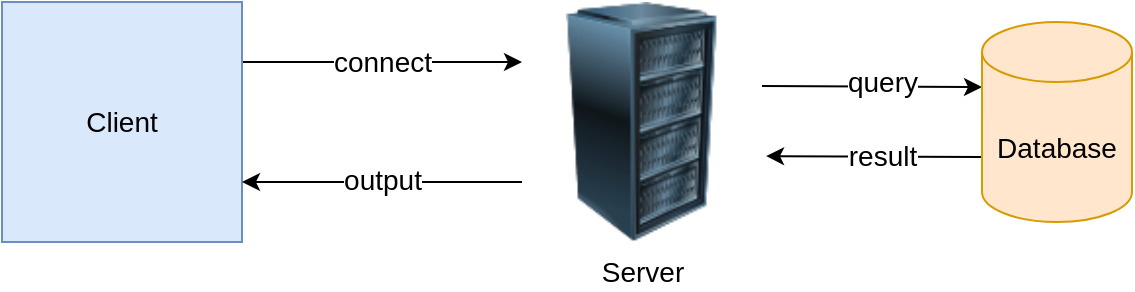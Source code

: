 <mxfile>
    <diagram id="j_Ghdna1Jv544Nra6jJN" name="Page-1">
        <mxGraphModel dx="832" dy="465" grid="0" gridSize="10" guides="1" tooltips="1" connect="1" arrows="1" fold="1" page="1" pageScale="1" pageWidth="850" pageHeight="1100" math="0" shadow="0">
            <root>
                <mxCell id="0"/>
                <mxCell id="1" parent="0"/>
                <mxCell id="9" style="edgeStyle=none;html=1;exitX=1;exitY=0.25;exitDx=0;exitDy=0;entryX=0;entryY=0.25;entryDx=0;entryDy=0;fontSize=14;" parent="1" source="2" target="8" edge="1">
                    <mxGeometry relative="1" as="geometry"/>
                </mxCell>
                <mxCell id="17" value="connect" style="edgeLabel;html=1;align=center;verticalAlign=middle;resizable=0;points=[];fontSize=14;" parent="9" vertex="1" connectable="0">
                    <mxGeometry x="0.289" y="3" relative="1" as="geometry">
                        <mxPoint x="-20" y="3" as="offset"/>
                    </mxGeometry>
                </mxCell>
                <mxCell id="2" value="&lt;font style=&quot;font-size: 14px;&quot;&gt;Client&lt;/font&gt;" style="whiteSpace=wrap;html=1;fillColor=#dae8fc;strokeColor=#6c8ebf;fontSize=14;" parent="1" vertex="1">
                    <mxGeometry x="40" y="170" width="120" height="120" as="geometry"/>
                </mxCell>
                <mxCell id="15" style="edgeStyle=none;html=1;exitX=0;exitY=0;exitDx=0;exitDy=67.5;exitPerimeter=0;entryX=1.017;entryY=0.642;entryDx=0;entryDy=0;entryPerimeter=0;fontSize=14;" parent="1" source="4" target="8" edge="1">
                    <mxGeometry relative="1" as="geometry"/>
                </mxCell>
                <mxCell id="21" value="result" style="edgeLabel;html=1;align=center;verticalAlign=middle;resizable=0;points=[];fontSize=14;" parent="15" vertex="1" connectable="0">
                    <mxGeometry x="0.371" relative="1" as="geometry">
                        <mxPoint x="24" as="offset"/>
                    </mxGeometry>
                </mxCell>
                <mxCell id="16" style="edgeStyle=none;html=1;exitX=1;exitY=0.35;exitDx=0;exitDy=0;exitPerimeter=0;entryX=0;entryY=0;entryDx=0;entryDy=32.5;entryPerimeter=0;fontSize=14;" parent="1" source="8" target="4" edge="1">
                    <mxGeometry relative="1" as="geometry"/>
                </mxCell>
                <mxCell id="20" value="query" style="edgeLabel;html=1;align=center;verticalAlign=middle;resizable=0;points=[];fontSize=14;" parent="16" vertex="1" connectable="0">
                    <mxGeometry x="-0.2" y="-4" relative="1" as="geometry">
                        <mxPoint x="16" y="-6" as="offset"/>
                    </mxGeometry>
                </mxCell>
                <mxCell id="4" value="Database" style="shape=cylinder3;whiteSpace=wrap;html=1;boundedLbl=1;backgroundOutline=1;size=15;fontSize=14;fillColor=#ffe6cc;strokeColor=#d79b00;" parent="1" vertex="1">
                    <mxGeometry x="530" y="180" width="75" height="100" as="geometry"/>
                </mxCell>
                <mxCell id="10" style="edgeStyle=none;html=1;exitX=0;exitY=0.75;exitDx=0;exitDy=0;entryX=1;entryY=0.75;entryDx=0;entryDy=0;fontSize=14;" parent="1" source="8" target="2" edge="1">
                    <mxGeometry relative="1" as="geometry"/>
                </mxCell>
                <mxCell id="18" value="output" style="edgeLabel;html=1;align=center;verticalAlign=middle;resizable=0;points=[];fontSize=14;" parent="10" vertex="1" connectable="0">
                    <mxGeometry x="-0.244" y="-2" relative="1" as="geometry">
                        <mxPoint x="-17" y="1" as="offset"/>
                    </mxGeometry>
                </mxCell>
                <mxCell id="8" value="Server" style="image;html=1;image=img/lib/clip_art/computers/Server_Rack_128x128.png;fontSize=14;" parent="1" vertex="1">
                    <mxGeometry x="300" y="170" width="120" height="120" as="geometry"/>
                </mxCell>
            </root>
        </mxGraphModel>
    </diagram>
</mxfile>